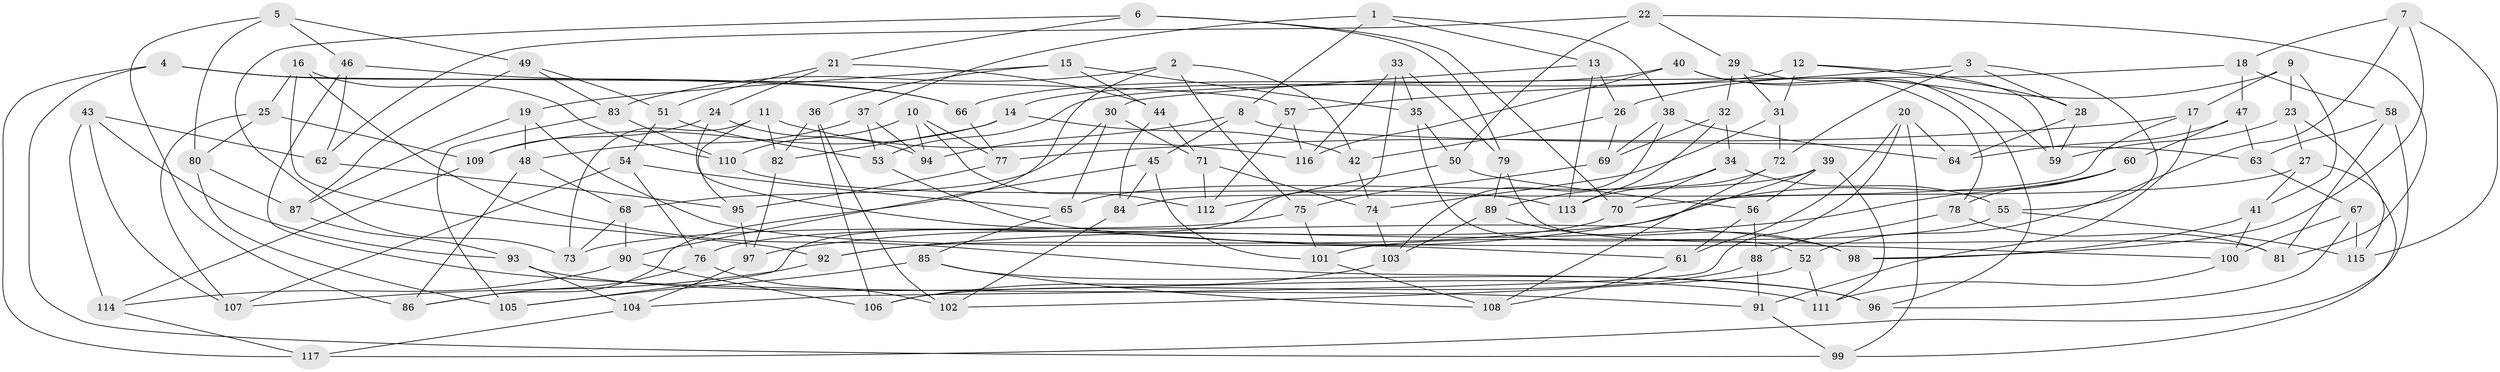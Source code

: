 // coarse degree distribution, {4: 0.4605263157894737, 6: 0.5131578947368421, 5: 0.02631578947368421}
// Generated by graph-tools (version 1.1) at 2025/24/03/03/25 07:24:29]
// undirected, 117 vertices, 234 edges
graph export_dot {
graph [start="1"]
  node [color=gray90,style=filled];
  1;
  2;
  3;
  4;
  5;
  6;
  7;
  8;
  9;
  10;
  11;
  12;
  13;
  14;
  15;
  16;
  17;
  18;
  19;
  20;
  21;
  22;
  23;
  24;
  25;
  26;
  27;
  28;
  29;
  30;
  31;
  32;
  33;
  34;
  35;
  36;
  37;
  38;
  39;
  40;
  41;
  42;
  43;
  44;
  45;
  46;
  47;
  48;
  49;
  50;
  51;
  52;
  53;
  54;
  55;
  56;
  57;
  58;
  59;
  60;
  61;
  62;
  63;
  64;
  65;
  66;
  67;
  68;
  69;
  70;
  71;
  72;
  73;
  74;
  75;
  76;
  77;
  78;
  79;
  80;
  81;
  82;
  83;
  84;
  85;
  86;
  87;
  88;
  89;
  90;
  91;
  92;
  93;
  94;
  95;
  96;
  97;
  98;
  99;
  100;
  101;
  102;
  103;
  104;
  105;
  106;
  107;
  108;
  109;
  110;
  111;
  112;
  113;
  114;
  115;
  116;
  117;
  1 -- 37;
  1 -- 8;
  1 -- 38;
  1 -- 13;
  2 -- 83;
  2 -- 86;
  2 -- 75;
  2 -- 42;
  3 -- 55;
  3 -- 72;
  3 -- 28;
  3 -- 57;
  4 -- 57;
  4 -- 99;
  4 -- 117;
  4 -- 66;
  5 -- 49;
  5 -- 80;
  5 -- 46;
  5 -- 86;
  6 -- 70;
  6 -- 79;
  6 -- 21;
  6 -- 73;
  7 -- 115;
  7 -- 52;
  7 -- 98;
  7 -- 18;
  8 -- 45;
  8 -- 94;
  8 -- 63;
  9 -- 26;
  9 -- 17;
  9 -- 23;
  9 -- 41;
  10 -- 112;
  10 -- 94;
  10 -- 77;
  10 -- 110;
  11 -- 82;
  11 -- 73;
  11 -- 95;
  11 -- 116;
  12 -- 28;
  12 -- 31;
  12 -- 59;
  12 -- 14;
  13 -- 113;
  13 -- 30;
  13 -- 26;
  14 -- 109;
  14 -- 82;
  14 -- 42;
  15 -- 35;
  15 -- 19;
  15 -- 44;
  15 -- 36;
  16 -- 96;
  16 -- 92;
  16 -- 25;
  16 -- 110;
  17 -- 77;
  17 -- 84;
  17 -- 91;
  18 -- 58;
  18 -- 47;
  18 -- 53;
  19 -- 48;
  19 -- 61;
  19 -- 87;
  20 -- 64;
  20 -- 104;
  20 -- 99;
  20 -- 61;
  21 -- 44;
  21 -- 24;
  21 -- 51;
  22 -- 62;
  22 -- 81;
  22 -- 29;
  22 -- 50;
  23 -- 59;
  23 -- 115;
  23 -- 27;
  24 -- 94;
  24 -- 109;
  24 -- 98;
  25 -- 107;
  25 -- 109;
  25 -- 80;
  26 -- 69;
  26 -- 42;
  27 -- 41;
  27 -- 70;
  27 -- 99;
  28 -- 64;
  28 -- 59;
  29 -- 96;
  29 -- 31;
  29 -- 32;
  30 -- 68;
  30 -- 65;
  30 -- 71;
  31 -- 74;
  31 -- 72;
  32 -- 113;
  32 -- 34;
  32 -- 69;
  33 -- 35;
  33 -- 79;
  33 -- 116;
  33 -- 105;
  34 -- 55;
  34 -- 70;
  34 -- 89;
  35 -- 52;
  35 -- 50;
  36 -- 102;
  36 -- 106;
  36 -- 82;
  37 -- 94;
  37 -- 48;
  37 -- 53;
  38 -- 103;
  38 -- 64;
  38 -- 69;
  39 -- 65;
  39 -- 97;
  39 -- 56;
  39 -- 111;
  40 -- 59;
  40 -- 116;
  40 -- 66;
  40 -- 78;
  41 -- 100;
  41 -- 98;
  42 -- 74;
  43 -- 114;
  43 -- 93;
  43 -- 107;
  43 -- 62;
  44 -- 71;
  44 -- 84;
  45 -- 90;
  45 -- 101;
  45 -- 84;
  46 -- 62;
  46 -- 91;
  46 -- 66;
  47 -- 60;
  47 -- 63;
  47 -- 64;
  48 -- 68;
  48 -- 86;
  49 -- 51;
  49 -- 87;
  49 -- 83;
  50 -- 112;
  50 -- 56;
  51 -- 53;
  51 -- 54;
  52 -- 102;
  52 -- 111;
  53 -- 100;
  54 -- 65;
  54 -- 107;
  54 -- 76;
  55 -- 101;
  55 -- 115;
  56 -- 61;
  56 -- 88;
  57 -- 116;
  57 -- 112;
  58 -- 81;
  58 -- 63;
  58 -- 117;
  60 -- 73;
  60 -- 78;
  60 -- 92;
  61 -- 108;
  62 -- 95;
  63 -- 67;
  65 -- 85;
  66 -- 77;
  67 -- 96;
  67 -- 115;
  67 -- 100;
  68 -- 90;
  68 -- 73;
  69 -- 75;
  70 -- 92;
  71 -- 112;
  71 -- 74;
  72 -- 113;
  72 -- 108;
  74 -- 103;
  75 -- 76;
  75 -- 101;
  76 -- 102;
  76 -- 86;
  77 -- 95;
  78 -- 88;
  78 -- 81;
  79 -- 81;
  79 -- 89;
  80 -- 105;
  80 -- 87;
  82 -- 97;
  83 -- 110;
  83 -- 105;
  84 -- 102;
  85 -- 96;
  85 -- 108;
  85 -- 105;
  87 -- 93;
  88 -- 91;
  88 -- 106;
  89 -- 103;
  89 -- 98;
  90 -- 106;
  90 -- 114;
  91 -- 99;
  92 -- 107;
  93 -- 104;
  93 -- 111;
  95 -- 97;
  97 -- 104;
  100 -- 111;
  101 -- 108;
  103 -- 106;
  104 -- 117;
  109 -- 114;
  110 -- 113;
  114 -- 117;
}
